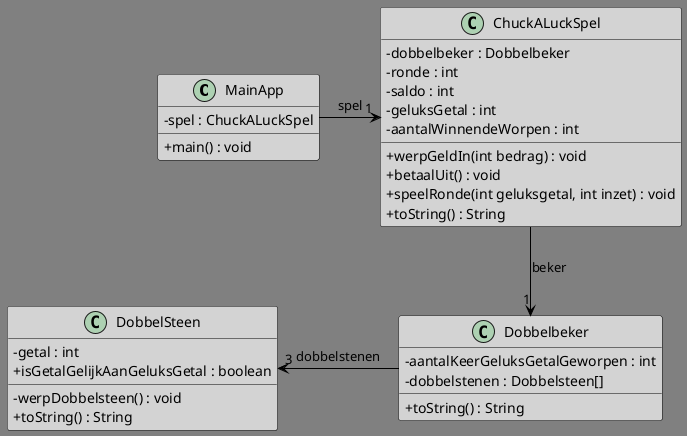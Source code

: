 @startuml
'https://plantuml.com/class-diagram

skinparam class {
BackgroundColor LightGrey
ArrowColor Black
BorderColor Black
BackgroundColor<<Foo>> DarkGrey
}
skinparam classAttributeIconSize 0
skinparam backgroundcolor Gray
skinparam stereotypeCBackgroundColor YellowGreen

class MainApp {
-spel : ChuckALuckSpel
+main() : void
}

class ChuckALuckSpel {
-dobbelbeker : Dobbelbeker
-ronde : int
-saldo : int
-geluksGetal : int
-aantalWinnendeWorpen : int
+werpGeldIn(int bedrag) : void
+betaalUit() : void
+speelRonde(int geluksgetal, int inzet) : void
+toString() : String
}

class Dobbelbeker {
-aantalKeerGeluksGetalGeworpen : int
-dobbelstenen : Dobbelsteen[]
+toString() : String
}

class DobbelSteen {
-getal : int
-werpDobbelsteen() : void
+isGetalGelijkAanGeluksGetal : boolean
+toString() : String
}

MainApp -right-> "1" ChuckALuckSpel : spel
ChuckALuckSpel -down-> "1" Dobbelbeker : beker
Dobbelbeker -left-> "3" DobbelSteen : dobbelstenen

@enduml